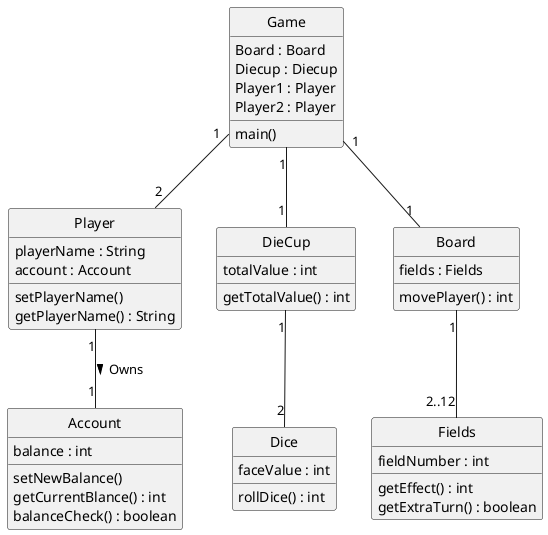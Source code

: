 @startuml ClassDiagram
skinparam style strictuml

class "Game" as Game {
    Board : Board
    Diecup : Diecup
    Player1 : Player
    Player2 : Player

    main()
}
class "Player" as Player {
    playerName : String
    account : Account

    setPlayerName()
    getPlayerName() : String

}

class "Account" as Account {
    balance : int

    setNewBalance()
    getCurrentBlance() : int
    balanceCheck() : boolean
}

class "DieCup" as Diecup {
    totalValue : int

    getTotalValue() : int
}

class "Dice" as Dice {
    faceValue : int

    rollDice() : int
}

class "Board" as Board {
    fields : Fields

    movePlayer() : int
}

class "Fields" as Field {
    fieldNumber : int

    getEffect() : int
    getExtraTurn() : boolean
}

Player "1" -- "1" Account : Owns >
Game "1" -- "2" Player 
Game "1" -- "1" Board
Board "1" -- "2..12" Field
Game "1" -- "1" Diecup
Diecup "1" -- "2" Dice
@enduml